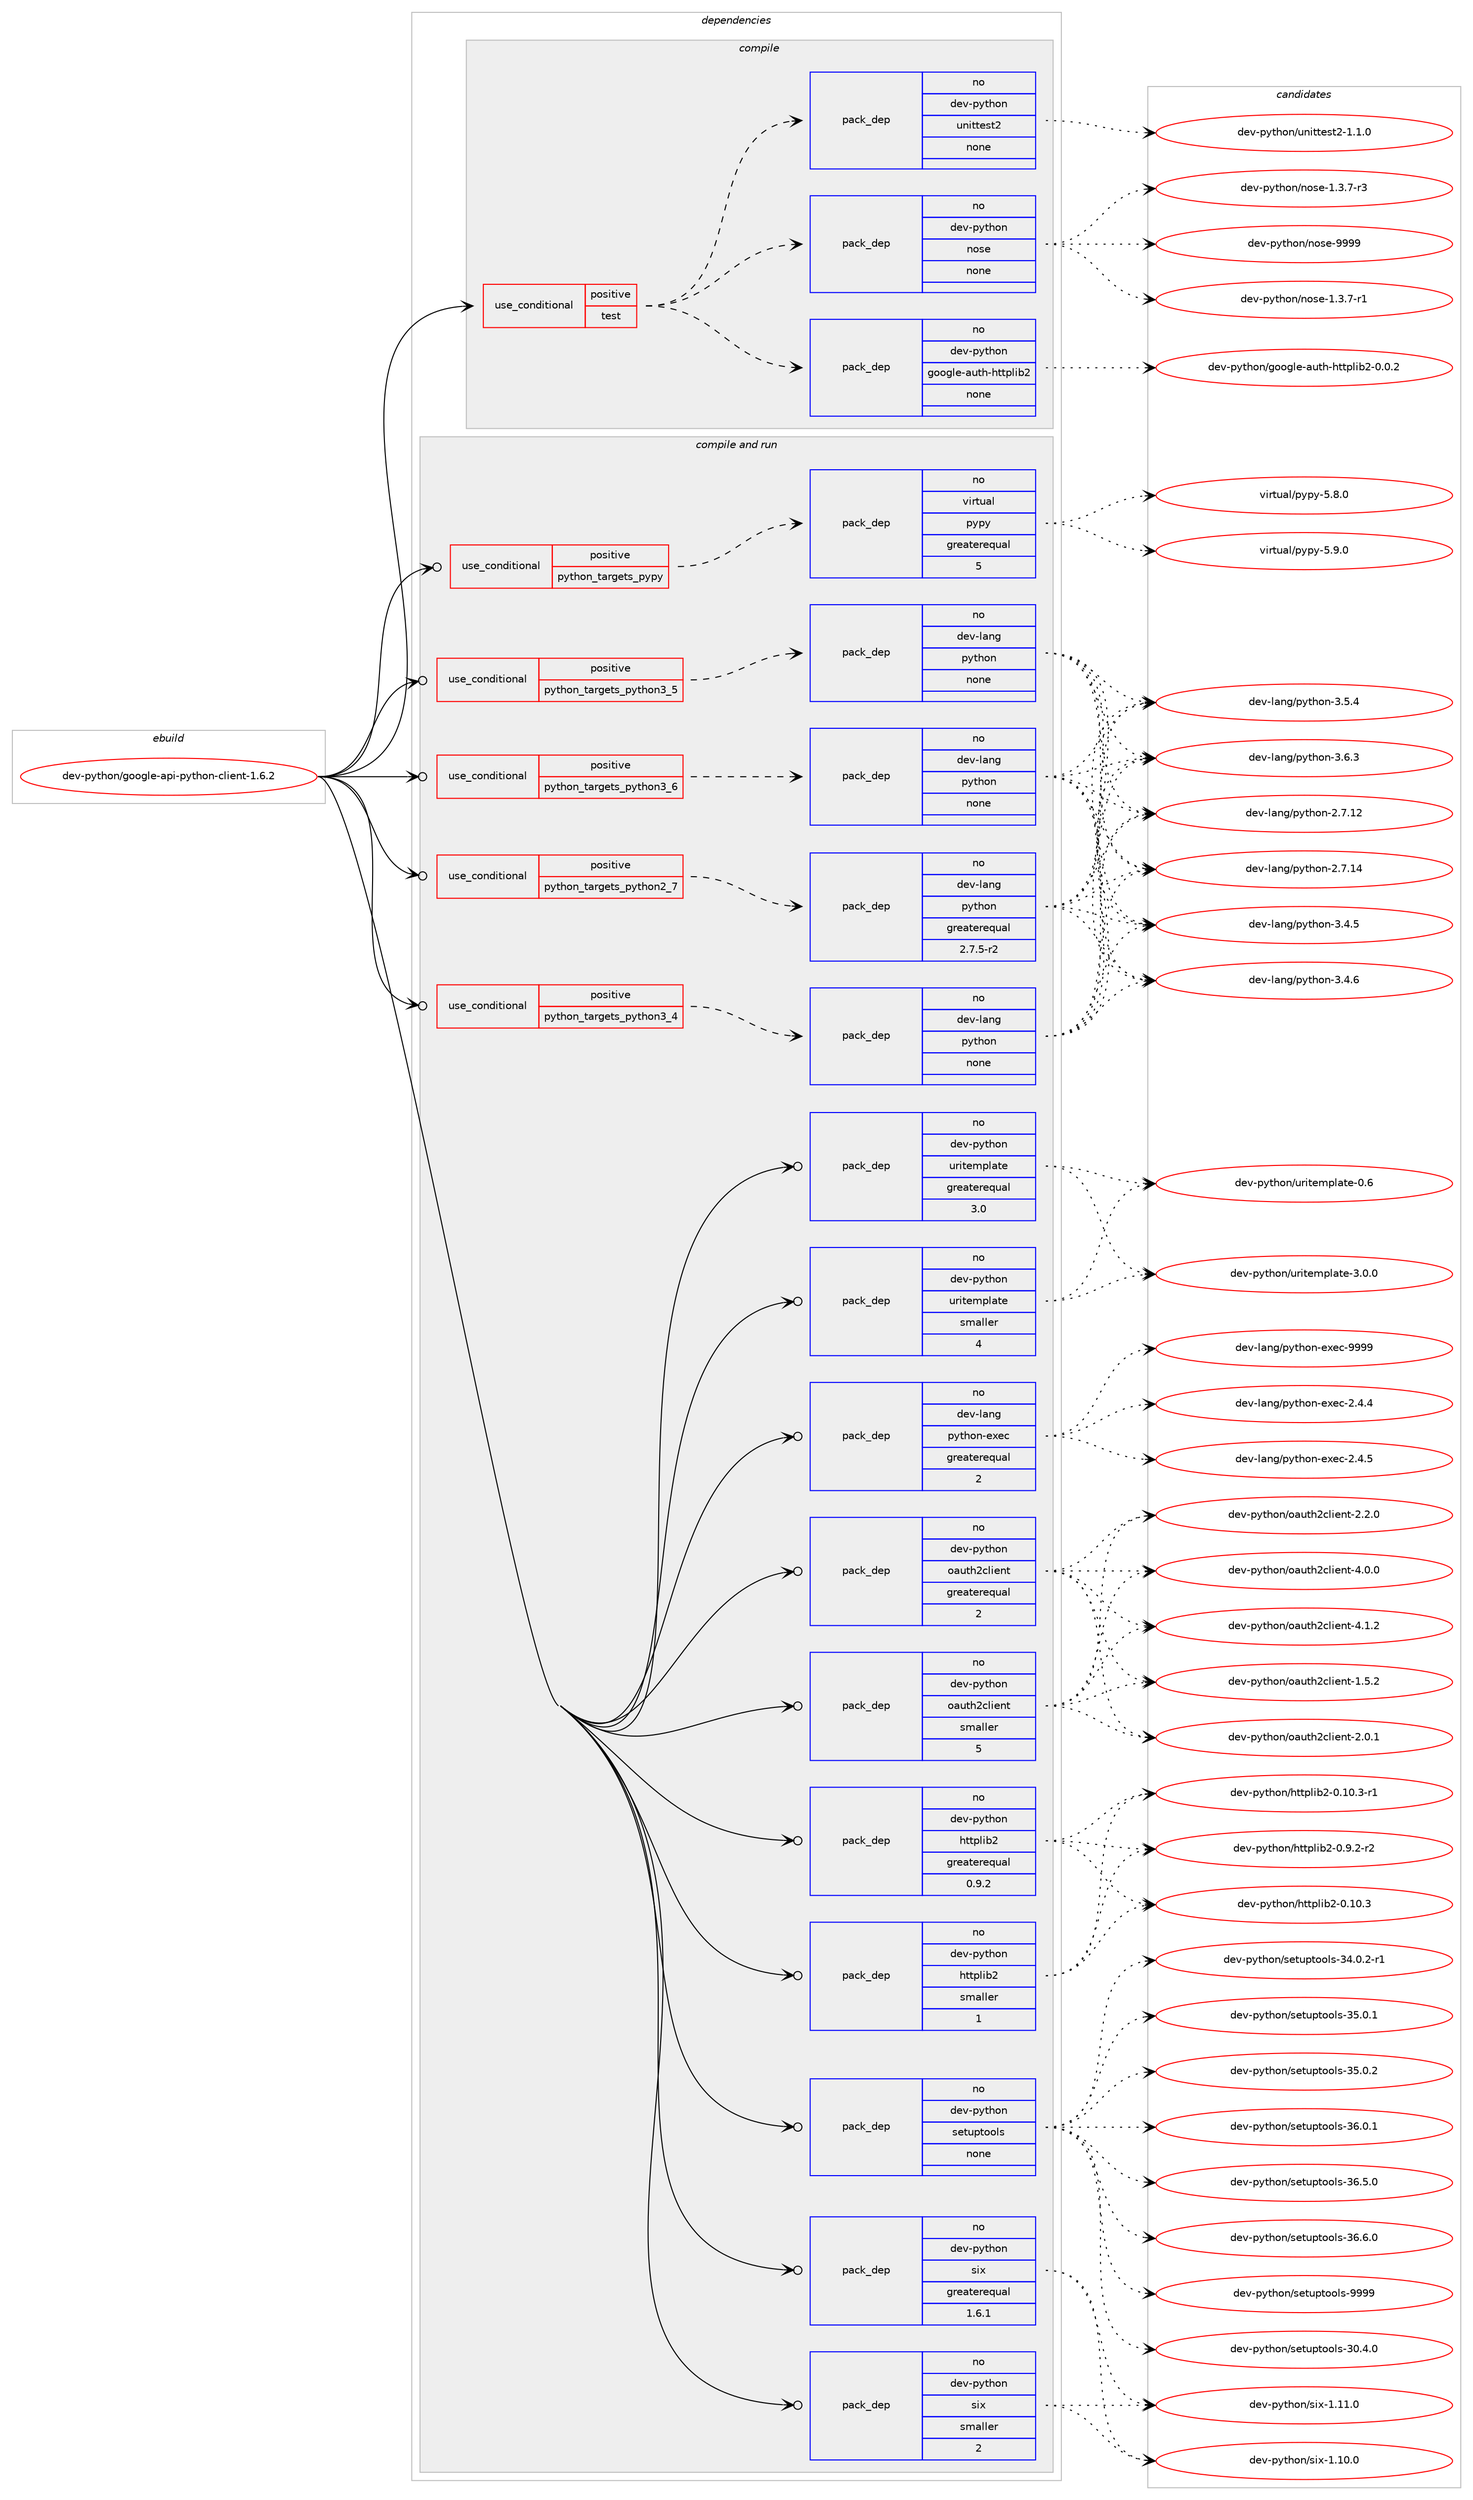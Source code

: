 digraph prolog {

# *************
# Graph options
# *************

newrank=true;
concentrate=true;
compound=true;
graph [rankdir=LR,fontname=Helvetica,fontsize=10,ranksep=1.5];#, ranksep=2.5, nodesep=0.2];
edge  [arrowhead=vee];
node  [fontname=Helvetica,fontsize=10];

# **********
# The ebuild
# **********

subgraph cluster_leftcol {
color=gray;
rank=same;
label=<<i>ebuild</i>>;
id [label="dev-python/google-api-python-client-1.6.2", color=red, width=4, href="../dev-python/google-api-python-client-1.6.2.svg"];
}

# ****************
# The dependencies
# ****************

subgraph cluster_midcol {
color=gray;
label=<<i>dependencies</i>>;
subgraph cluster_compile {
fillcolor="#eeeeee";
style=filled;
label=<<i>compile</i>>;
subgraph cond33394 {
dependency159457 [label=<<TABLE BORDER="0" CELLBORDER="1" CELLSPACING="0" CELLPADDING="4"><TR><TD ROWSPAN="3" CELLPADDING="10">use_conditional</TD></TR><TR><TD>positive</TD></TR><TR><TD>test</TD></TR></TABLE>>, shape=none, color=red];
subgraph pack122216 {
dependency159458 [label=<<TABLE BORDER="0" CELLBORDER="1" CELLSPACING="0" CELLPADDING="4" WIDTH="220"><TR><TD ROWSPAN="6" CELLPADDING="30">pack_dep</TD></TR><TR><TD WIDTH="110">no</TD></TR><TR><TD>dev-python</TD></TR><TR><TD>google-auth-httplib2</TD></TR><TR><TD>none</TD></TR><TR><TD></TD></TR></TABLE>>, shape=none, color=blue];
}
dependency159457:e -> dependency159458:w [weight=20,style="dashed",arrowhead="vee"];
subgraph pack122217 {
dependency159459 [label=<<TABLE BORDER="0" CELLBORDER="1" CELLSPACING="0" CELLPADDING="4" WIDTH="220"><TR><TD ROWSPAN="6" CELLPADDING="30">pack_dep</TD></TR><TR><TD WIDTH="110">no</TD></TR><TR><TD>dev-python</TD></TR><TR><TD>nose</TD></TR><TR><TD>none</TD></TR><TR><TD></TD></TR></TABLE>>, shape=none, color=blue];
}
dependency159457:e -> dependency159459:w [weight=20,style="dashed",arrowhead="vee"];
subgraph pack122218 {
dependency159460 [label=<<TABLE BORDER="0" CELLBORDER="1" CELLSPACING="0" CELLPADDING="4" WIDTH="220"><TR><TD ROWSPAN="6" CELLPADDING="30">pack_dep</TD></TR><TR><TD WIDTH="110">no</TD></TR><TR><TD>dev-python</TD></TR><TR><TD>unittest2</TD></TR><TR><TD>none</TD></TR><TR><TD></TD></TR></TABLE>>, shape=none, color=blue];
}
dependency159457:e -> dependency159460:w [weight=20,style="dashed",arrowhead="vee"];
}
id:e -> dependency159457:w [weight=20,style="solid",arrowhead="vee"];
}
subgraph cluster_compileandrun {
fillcolor="#eeeeee";
style=filled;
label=<<i>compile and run</i>>;
subgraph cond33395 {
dependency159461 [label=<<TABLE BORDER="0" CELLBORDER="1" CELLSPACING="0" CELLPADDING="4"><TR><TD ROWSPAN="3" CELLPADDING="10">use_conditional</TD></TR><TR><TD>positive</TD></TR><TR><TD>python_targets_pypy</TD></TR></TABLE>>, shape=none, color=red];
subgraph pack122219 {
dependency159462 [label=<<TABLE BORDER="0" CELLBORDER="1" CELLSPACING="0" CELLPADDING="4" WIDTH="220"><TR><TD ROWSPAN="6" CELLPADDING="30">pack_dep</TD></TR><TR><TD WIDTH="110">no</TD></TR><TR><TD>virtual</TD></TR><TR><TD>pypy</TD></TR><TR><TD>greaterequal</TD></TR><TR><TD>5</TD></TR></TABLE>>, shape=none, color=blue];
}
dependency159461:e -> dependency159462:w [weight=20,style="dashed",arrowhead="vee"];
}
id:e -> dependency159461:w [weight=20,style="solid",arrowhead="odotvee"];
subgraph cond33396 {
dependency159463 [label=<<TABLE BORDER="0" CELLBORDER="1" CELLSPACING="0" CELLPADDING="4"><TR><TD ROWSPAN="3" CELLPADDING="10">use_conditional</TD></TR><TR><TD>positive</TD></TR><TR><TD>python_targets_python2_7</TD></TR></TABLE>>, shape=none, color=red];
subgraph pack122220 {
dependency159464 [label=<<TABLE BORDER="0" CELLBORDER="1" CELLSPACING="0" CELLPADDING="4" WIDTH="220"><TR><TD ROWSPAN="6" CELLPADDING="30">pack_dep</TD></TR><TR><TD WIDTH="110">no</TD></TR><TR><TD>dev-lang</TD></TR><TR><TD>python</TD></TR><TR><TD>greaterequal</TD></TR><TR><TD>2.7.5-r2</TD></TR></TABLE>>, shape=none, color=blue];
}
dependency159463:e -> dependency159464:w [weight=20,style="dashed",arrowhead="vee"];
}
id:e -> dependency159463:w [weight=20,style="solid",arrowhead="odotvee"];
subgraph cond33397 {
dependency159465 [label=<<TABLE BORDER="0" CELLBORDER="1" CELLSPACING="0" CELLPADDING="4"><TR><TD ROWSPAN="3" CELLPADDING="10">use_conditional</TD></TR><TR><TD>positive</TD></TR><TR><TD>python_targets_python3_4</TD></TR></TABLE>>, shape=none, color=red];
subgraph pack122221 {
dependency159466 [label=<<TABLE BORDER="0" CELLBORDER="1" CELLSPACING="0" CELLPADDING="4" WIDTH="220"><TR><TD ROWSPAN="6" CELLPADDING="30">pack_dep</TD></TR><TR><TD WIDTH="110">no</TD></TR><TR><TD>dev-lang</TD></TR><TR><TD>python</TD></TR><TR><TD>none</TD></TR><TR><TD></TD></TR></TABLE>>, shape=none, color=blue];
}
dependency159465:e -> dependency159466:w [weight=20,style="dashed",arrowhead="vee"];
}
id:e -> dependency159465:w [weight=20,style="solid",arrowhead="odotvee"];
subgraph cond33398 {
dependency159467 [label=<<TABLE BORDER="0" CELLBORDER="1" CELLSPACING="0" CELLPADDING="4"><TR><TD ROWSPAN="3" CELLPADDING="10">use_conditional</TD></TR><TR><TD>positive</TD></TR><TR><TD>python_targets_python3_5</TD></TR></TABLE>>, shape=none, color=red];
subgraph pack122222 {
dependency159468 [label=<<TABLE BORDER="0" CELLBORDER="1" CELLSPACING="0" CELLPADDING="4" WIDTH="220"><TR><TD ROWSPAN="6" CELLPADDING="30">pack_dep</TD></TR><TR><TD WIDTH="110">no</TD></TR><TR><TD>dev-lang</TD></TR><TR><TD>python</TD></TR><TR><TD>none</TD></TR><TR><TD></TD></TR></TABLE>>, shape=none, color=blue];
}
dependency159467:e -> dependency159468:w [weight=20,style="dashed",arrowhead="vee"];
}
id:e -> dependency159467:w [weight=20,style="solid",arrowhead="odotvee"];
subgraph cond33399 {
dependency159469 [label=<<TABLE BORDER="0" CELLBORDER="1" CELLSPACING="0" CELLPADDING="4"><TR><TD ROWSPAN="3" CELLPADDING="10">use_conditional</TD></TR><TR><TD>positive</TD></TR><TR><TD>python_targets_python3_6</TD></TR></TABLE>>, shape=none, color=red];
subgraph pack122223 {
dependency159470 [label=<<TABLE BORDER="0" CELLBORDER="1" CELLSPACING="0" CELLPADDING="4" WIDTH="220"><TR><TD ROWSPAN="6" CELLPADDING="30">pack_dep</TD></TR><TR><TD WIDTH="110">no</TD></TR><TR><TD>dev-lang</TD></TR><TR><TD>python</TD></TR><TR><TD>none</TD></TR><TR><TD></TD></TR></TABLE>>, shape=none, color=blue];
}
dependency159469:e -> dependency159470:w [weight=20,style="dashed",arrowhead="vee"];
}
id:e -> dependency159469:w [weight=20,style="solid",arrowhead="odotvee"];
subgraph pack122224 {
dependency159471 [label=<<TABLE BORDER="0" CELLBORDER="1" CELLSPACING="0" CELLPADDING="4" WIDTH="220"><TR><TD ROWSPAN="6" CELLPADDING="30">pack_dep</TD></TR><TR><TD WIDTH="110">no</TD></TR><TR><TD>dev-lang</TD></TR><TR><TD>python-exec</TD></TR><TR><TD>greaterequal</TD></TR><TR><TD>2</TD></TR></TABLE>>, shape=none, color=blue];
}
id:e -> dependency159471:w [weight=20,style="solid",arrowhead="odotvee"];
subgraph pack122225 {
dependency159472 [label=<<TABLE BORDER="0" CELLBORDER="1" CELLSPACING="0" CELLPADDING="4" WIDTH="220"><TR><TD ROWSPAN="6" CELLPADDING="30">pack_dep</TD></TR><TR><TD WIDTH="110">no</TD></TR><TR><TD>dev-python</TD></TR><TR><TD>httplib2</TD></TR><TR><TD>greaterequal</TD></TR><TR><TD>0.9.2</TD></TR></TABLE>>, shape=none, color=blue];
}
id:e -> dependency159472:w [weight=20,style="solid",arrowhead="odotvee"];
subgraph pack122226 {
dependency159473 [label=<<TABLE BORDER="0" CELLBORDER="1" CELLSPACING="0" CELLPADDING="4" WIDTH="220"><TR><TD ROWSPAN="6" CELLPADDING="30">pack_dep</TD></TR><TR><TD WIDTH="110">no</TD></TR><TR><TD>dev-python</TD></TR><TR><TD>httplib2</TD></TR><TR><TD>smaller</TD></TR><TR><TD>1</TD></TR></TABLE>>, shape=none, color=blue];
}
id:e -> dependency159473:w [weight=20,style="solid",arrowhead="odotvee"];
subgraph pack122227 {
dependency159474 [label=<<TABLE BORDER="0" CELLBORDER="1" CELLSPACING="0" CELLPADDING="4" WIDTH="220"><TR><TD ROWSPAN="6" CELLPADDING="30">pack_dep</TD></TR><TR><TD WIDTH="110">no</TD></TR><TR><TD>dev-python</TD></TR><TR><TD>oauth2client</TD></TR><TR><TD>greaterequal</TD></TR><TR><TD>2</TD></TR></TABLE>>, shape=none, color=blue];
}
id:e -> dependency159474:w [weight=20,style="solid",arrowhead="odotvee"];
subgraph pack122228 {
dependency159475 [label=<<TABLE BORDER="0" CELLBORDER="1" CELLSPACING="0" CELLPADDING="4" WIDTH="220"><TR><TD ROWSPAN="6" CELLPADDING="30">pack_dep</TD></TR><TR><TD WIDTH="110">no</TD></TR><TR><TD>dev-python</TD></TR><TR><TD>oauth2client</TD></TR><TR><TD>smaller</TD></TR><TR><TD>5</TD></TR></TABLE>>, shape=none, color=blue];
}
id:e -> dependency159475:w [weight=20,style="solid",arrowhead="odotvee"];
subgraph pack122229 {
dependency159476 [label=<<TABLE BORDER="0" CELLBORDER="1" CELLSPACING="0" CELLPADDING="4" WIDTH="220"><TR><TD ROWSPAN="6" CELLPADDING="30">pack_dep</TD></TR><TR><TD WIDTH="110">no</TD></TR><TR><TD>dev-python</TD></TR><TR><TD>setuptools</TD></TR><TR><TD>none</TD></TR><TR><TD></TD></TR></TABLE>>, shape=none, color=blue];
}
id:e -> dependency159476:w [weight=20,style="solid",arrowhead="odotvee"];
subgraph pack122230 {
dependency159477 [label=<<TABLE BORDER="0" CELLBORDER="1" CELLSPACING="0" CELLPADDING="4" WIDTH="220"><TR><TD ROWSPAN="6" CELLPADDING="30">pack_dep</TD></TR><TR><TD WIDTH="110">no</TD></TR><TR><TD>dev-python</TD></TR><TR><TD>six</TD></TR><TR><TD>greaterequal</TD></TR><TR><TD>1.6.1</TD></TR></TABLE>>, shape=none, color=blue];
}
id:e -> dependency159477:w [weight=20,style="solid",arrowhead="odotvee"];
subgraph pack122231 {
dependency159478 [label=<<TABLE BORDER="0" CELLBORDER="1" CELLSPACING="0" CELLPADDING="4" WIDTH="220"><TR><TD ROWSPAN="6" CELLPADDING="30">pack_dep</TD></TR><TR><TD WIDTH="110">no</TD></TR><TR><TD>dev-python</TD></TR><TR><TD>six</TD></TR><TR><TD>smaller</TD></TR><TR><TD>2</TD></TR></TABLE>>, shape=none, color=blue];
}
id:e -> dependency159478:w [weight=20,style="solid",arrowhead="odotvee"];
subgraph pack122232 {
dependency159479 [label=<<TABLE BORDER="0" CELLBORDER="1" CELLSPACING="0" CELLPADDING="4" WIDTH="220"><TR><TD ROWSPAN="6" CELLPADDING="30">pack_dep</TD></TR><TR><TD WIDTH="110">no</TD></TR><TR><TD>dev-python</TD></TR><TR><TD>uritemplate</TD></TR><TR><TD>greaterequal</TD></TR><TR><TD>3.0</TD></TR></TABLE>>, shape=none, color=blue];
}
id:e -> dependency159479:w [weight=20,style="solid",arrowhead="odotvee"];
subgraph pack122233 {
dependency159480 [label=<<TABLE BORDER="0" CELLBORDER="1" CELLSPACING="0" CELLPADDING="4" WIDTH="220"><TR><TD ROWSPAN="6" CELLPADDING="30">pack_dep</TD></TR><TR><TD WIDTH="110">no</TD></TR><TR><TD>dev-python</TD></TR><TR><TD>uritemplate</TD></TR><TR><TD>smaller</TD></TR><TR><TD>4</TD></TR></TABLE>>, shape=none, color=blue];
}
id:e -> dependency159480:w [weight=20,style="solid",arrowhead="odotvee"];
}
subgraph cluster_run {
fillcolor="#eeeeee";
style=filled;
label=<<i>run</i>>;
}
}

# **************
# The candidates
# **************

subgraph cluster_choices {
rank=same;
color=gray;
label=<<i>candidates</i>>;

subgraph choice122216 {
color=black;
nodesep=1;
choice10010111845112121116104111110471031111111031081014597117116104451041161161121081059850454846484650 [label="dev-python/google-auth-httplib2-0.0.2", color=red, width=4,href="../dev-python/google-auth-httplib2-0.0.2.svg"];
dependency159458:e -> choice10010111845112121116104111110471031111111031081014597117116104451041161161121081059850454846484650:w [style=dotted,weight="100"];
}
subgraph choice122217 {
color=black;
nodesep=1;
choice10010111845112121116104111110471101111151014549465146554511449 [label="dev-python/nose-1.3.7-r1", color=red, width=4,href="../dev-python/nose-1.3.7-r1.svg"];
choice10010111845112121116104111110471101111151014549465146554511451 [label="dev-python/nose-1.3.7-r3", color=red, width=4,href="../dev-python/nose-1.3.7-r3.svg"];
choice10010111845112121116104111110471101111151014557575757 [label="dev-python/nose-9999", color=red, width=4,href="../dev-python/nose-9999.svg"];
dependency159459:e -> choice10010111845112121116104111110471101111151014549465146554511449:w [style=dotted,weight="100"];
dependency159459:e -> choice10010111845112121116104111110471101111151014549465146554511451:w [style=dotted,weight="100"];
dependency159459:e -> choice10010111845112121116104111110471101111151014557575757:w [style=dotted,weight="100"];
}
subgraph choice122218 {
color=black;
nodesep=1;
choice100101118451121211161041111104711711010511611610111511650454946494648 [label="dev-python/unittest2-1.1.0", color=red, width=4,href="../dev-python/unittest2-1.1.0.svg"];
dependency159460:e -> choice100101118451121211161041111104711711010511611610111511650454946494648:w [style=dotted,weight="100"];
}
subgraph choice122219 {
color=black;
nodesep=1;
choice1181051141161179710847112121112121455346564648 [label="virtual/pypy-5.8.0", color=red, width=4,href="../virtual/pypy-5.8.0.svg"];
choice1181051141161179710847112121112121455346574648 [label="virtual/pypy-5.9.0", color=red, width=4,href="../virtual/pypy-5.9.0.svg"];
dependency159462:e -> choice1181051141161179710847112121112121455346564648:w [style=dotted,weight="100"];
dependency159462:e -> choice1181051141161179710847112121112121455346574648:w [style=dotted,weight="100"];
}
subgraph choice122220 {
color=black;
nodesep=1;
choice10010111845108971101034711212111610411111045504655464950 [label="dev-lang/python-2.7.12", color=red, width=4,href="../dev-lang/python-2.7.12.svg"];
choice10010111845108971101034711212111610411111045504655464952 [label="dev-lang/python-2.7.14", color=red, width=4,href="../dev-lang/python-2.7.14.svg"];
choice100101118451089711010347112121116104111110455146524653 [label="dev-lang/python-3.4.5", color=red, width=4,href="../dev-lang/python-3.4.5.svg"];
choice100101118451089711010347112121116104111110455146524654 [label="dev-lang/python-3.4.6", color=red, width=4,href="../dev-lang/python-3.4.6.svg"];
choice100101118451089711010347112121116104111110455146534652 [label="dev-lang/python-3.5.4", color=red, width=4,href="../dev-lang/python-3.5.4.svg"];
choice100101118451089711010347112121116104111110455146544651 [label="dev-lang/python-3.6.3", color=red, width=4,href="../dev-lang/python-3.6.3.svg"];
dependency159464:e -> choice10010111845108971101034711212111610411111045504655464950:w [style=dotted,weight="100"];
dependency159464:e -> choice10010111845108971101034711212111610411111045504655464952:w [style=dotted,weight="100"];
dependency159464:e -> choice100101118451089711010347112121116104111110455146524653:w [style=dotted,weight="100"];
dependency159464:e -> choice100101118451089711010347112121116104111110455146524654:w [style=dotted,weight="100"];
dependency159464:e -> choice100101118451089711010347112121116104111110455146534652:w [style=dotted,weight="100"];
dependency159464:e -> choice100101118451089711010347112121116104111110455146544651:w [style=dotted,weight="100"];
}
subgraph choice122221 {
color=black;
nodesep=1;
choice10010111845108971101034711212111610411111045504655464950 [label="dev-lang/python-2.7.12", color=red, width=4,href="../dev-lang/python-2.7.12.svg"];
choice10010111845108971101034711212111610411111045504655464952 [label="dev-lang/python-2.7.14", color=red, width=4,href="../dev-lang/python-2.7.14.svg"];
choice100101118451089711010347112121116104111110455146524653 [label="dev-lang/python-3.4.5", color=red, width=4,href="../dev-lang/python-3.4.5.svg"];
choice100101118451089711010347112121116104111110455146524654 [label="dev-lang/python-3.4.6", color=red, width=4,href="../dev-lang/python-3.4.6.svg"];
choice100101118451089711010347112121116104111110455146534652 [label="dev-lang/python-3.5.4", color=red, width=4,href="../dev-lang/python-3.5.4.svg"];
choice100101118451089711010347112121116104111110455146544651 [label="dev-lang/python-3.6.3", color=red, width=4,href="../dev-lang/python-3.6.3.svg"];
dependency159466:e -> choice10010111845108971101034711212111610411111045504655464950:w [style=dotted,weight="100"];
dependency159466:e -> choice10010111845108971101034711212111610411111045504655464952:w [style=dotted,weight="100"];
dependency159466:e -> choice100101118451089711010347112121116104111110455146524653:w [style=dotted,weight="100"];
dependency159466:e -> choice100101118451089711010347112121116104111110455146524654:w [style=dotted,weight="100"];
dependency159466:e -> choice100101118451089711010347112121116104111110455146534652:w [style=dotted,weight="100"];
dependency159466:e -> choice100101118451089711010347112121116104111110455146544651:w [style=dotted,weight="100"];
}
subgraph choice122222 {
color=black;
nodesep=1;
choice10010111845108971101034711212111610411111045504655464950 [label="dev-lang/python-2.7.12", color=red, width=4,href="../dev-lang/python-2.7.12.svg"];
choice10010111845108971101034711212111610411111045504655464952 [label="dev-lang/python-2.7.14", color=red, width=4,href="../dev-lang/python-2.7.14.svg"];
choice100101118451089711010347112121116104111110455146524653 [label="dev-lang/python-3.4.5", color=red, width=4,href="../dev-lang/python-3.4.5.svg"];
choice100101118451089711010347112121116104111110455146524654 [label="dev-lang/python-3.4.6", color=red, width=4,href="../dev-lang/python-3.4.6.svg"];
choice100101118451089711010347112121116104111110455146534652 [label="dev-lang/python-3.5.4", color=red, width=4,href="../dev-lang/python-3.5.4.svg"];
choice100101118451089711010347112121116104111110455146544651 [label="dev-lang/python-3.6.3", color=red, width=4,href="../dev-lang/python-3.6.3.svg"];
dependency159468:e -> choice10010111845108971101034711212111610411111045504655464950:w [style=dotted,weight="100"];
dependency159468:e -> choice10010111845108971101034711212111610411111045504655464952:w [style=dotted,weight="100"];
dependency159468:e -> choice100101118451089711010347112121116104111110455146524653:w [style=dotted,weight="100"];
dependency159468:e -> choice100101118451089711010347112121116104111110455146524654:w [style=dotted,weight="100"];
dependency159468:e -> choice100101118451089711010347112121116104111110455146534652:w [style=dotted,weight="100"];
dependency159468:e -> choice100101118451089711010347112121116104111110455146544651:w [style=dotted,weight="100"];
}
subgraph choice122223 {
color=black;
nodesep=1;
choice10010111845108971101034711212111610411111045504655464950 [label="dev-lang/python-2.7.12", color=red, width=4,href="../dev-lang/python-2.7.12.svg"];
choice10010111845108971101034711212111610411111045504655464952 [label="dev-lang/python-2.7.14", color=red, width=4,href="../dev-lang/python-2.7.14.svg"];
choice100101118451089711010347112121116104111110455146524653 [label="dev-lang/python-3.4.5", color=red, width=4,href="../dev-lang/python-3.4.5.svg"];
choice100101118451089711010347112121116104111110455146524654 [label="dev-lang/python-3.4.6", color=red, width=4,href="../dev-lang/python-3.4.6.svg"];
choice100101118451089711010347112121116104111110455146534652 [label="dev-lang/python-3.5.4", color=red, width=4,href="../dev-lang/python-3.5.4.svg"];
choice100101118451089711010347112121116104111110455146544651 [label="dev-lang/python-3.6.3", color=red, width=4,href="../dev-lang/python-3.6.3.svg"];
dependency159470:e -> choice10010111845108971101034711212111610411111045504655464950:w [style=dotted,weight="100"];
dependency159470:e -> choice10010111845108971101034711212111610411111045504655464952:w [style=dotted,weight="100"];
dependency159470:e -> choice100101118451089711010347112121116104111110455146524653:w [style=dotted,weight="100"];
dependency159470:e -> choice100101118451089711010347112121116104111110455146524654:w [style=dotted,weight="100"];
dependency159470:e -> choice100101118451089711010347112121116104111110455146534652:w [style=dotted,weight="100"];
dependency159470:e -> choice100101118451089711010347112121116104111110455146544651:w [style=dotted,weight="100"];
}
subgraph choice122224 {
color=black;
nodesep=1;
choice1001011184510897110103471121211161041111104510112010199455046524652 [label="dev-lang/python-exec-2.4.4", color=red, width=4,href="../dev-lang/python-exec-2.4.4.svg"];
choice1001011184510897110103471121211161041111104510112010199455046524653 [label="dev-lang/python-exec-2.4.5", color=red, width=4,href="../dev-lang/python-exec-2.4.5.svg"];
choice10010111845108971101034711212111610411111045101120101994557575757 [label="dev-lang/python-exec-9999", color=red, width=4,href="../dev-lang/python-exec-9999.svg"];
dependency159471:e -> choice1001011184510897110103471121211161041111104510112010199455046524652:w [style=dotted,weight="100"];
dependency159471:e -> choice1001011184510897110103471121211161041111104510112010199455046524653:w [style=dotted,weight="100"];
dependency159471:e -> choice10010111845108971101034711212111610411111045101120101994557575757:w [style=dotted,weight="100"];
}
subgraph choice122225 {
color=black;
nodesep=1;
choice1001011184511212111610411111047104116116112108105985045484649484651 [label="dev-python/httplib2-0.10.3", color=red, width=4,href="../dev-python/httplib2-0.10.3.svg"];
choice10010111845112121116104111110471041161161121081059850454846494846514511449 [label="dev-python/httplib2-0.10.3-r1", color=red, width=4,href="../dev-python/httplib2-0.10.3-r1.svg"];
choice100101118451121211161041111104710411611611210810598504548465746504511450 [label="dev-python/httplib2-0.9.2-r2", color=red, width=4,href="../dev-python/httplib2-0.9.2-r2.svg"];
dependency159472:e -> choice1001011184511212111610411111047104116116112108105985045484649484651:w [style=dotted,weight="100"];
dependency159472:e -> choice10010111845112121116104111110471041161161121081059850454846494846514511449:w [style=dotted,weight="100"];
dependency159472:e -> choice100101118451121211161041111104710411611611210810598504548465746504511450:w [style=dotted,weight="100"];
}
subgraph choice122226 {
color=black;
nodesep=1;
choice1001011184511212111610411111047104116116112108105985045484649484651 [label="dev-python/httplib2-0.10.3", color=red, width=4,href="../dev-python/httplib2-0.10.3.svg"];
choice10010111845112121116104111110471041161161121081059850454846494846514511449 [label="dev-python/httplib2-0.10.3-r1", color=red, width=4,href="../dev-python/httplib2-0.10.3-r1.svg"];
choice100101118451121211161041111104710411611611210810598504548465746504511450 [label="dev-python/httplib2-0.9.2-r2", color=red, width=4,href="../dev-python/httplib2-0.9.2-r2.svg"];
dependency159473:e -> choice1001011184511212111610411111047104116116112108105985045484649484651:w [style=dotted,weight="100"];
dependency159473:e -> choice10010111845112121116104111110471041161161121081059850454846494846514511449:w [style=dotted,weight="100"];
dependency159473:e -> choice100101118451121211161041111104710411611611210810598504548465746504511450:w [style=dotted,weight="100"];
}
subgraph choice122227 {
color=black;
nodesep=1;
choice1001011184511212111610411111047111971171161045099108105101110116454946534650 [label="dev-python/oauth2client-1.5.2", color=red, width=4,href="../dev-python/oauth2client-1.5.2.svg"];
choice1001011184511212111610411111047111971171161045099108105101110116455046484649 [label="dev-python/oauth2client-2.0.1", color=red, width=4,href="../dev-python/oauth2client-2.0.1.svg"];
choice1001011184511212111610411111047111971171161045099108105101110116455046504648 [label="dev-python/oauth2client-2.2.0", color=red, width=4,href="../dev-python/oauth2client-2.2.0.svg"];
choice1001011184511212111610411111047111971171161045099108105101110116455246484648 [label="dev-python/oauth2client-4.0.0", color=red, width=4,href="../dev-python/oauth2client-4.0.0.svg"];
choice1001011184511212111610411111047111971171161045099108105101110116455246494650 [label="dev-python/oauth2client-4.1.2", color=red, width=4,href="../dev-python/oauth2client-4.1.2.svg"];
dependency159474:e -> choice1001011184511212111610411111047111971171161045099108105101110116454946534650:w [style=dotted,weight="100"];
dependency159474:e -> choice1001011184511212111610411111047111971171161045099108105101110116455046484649:w [style=dotted,weight="100"];
dependency159474:e -> choice1001011184511212111610411111047111971171161045099108105101110116455046504648:w [style=dotted,weight="100"];
dependency159474:e -> choice1001011184511212111610411111047111971171161045099108105101110116455246484648:w [style=dotted,weight="100"];
dependency159474:e -> choice1001011184511212111610411111047111971171161045099108105101110116455246494650:w [style=dotted,weight="100"];
}
subgraph choice122228 {
color=black;
nodesep=1;
choice1001011184511212111610411111047111971171161045099108105101110116454946534650 [label="dev-python/oauth2client-1.5.2", color=red, width=4,href="../dev-python/oauth2client-1.5.2.svg"];
choice1001011184511212111610411111047111971171161045099108105101110116455046484649 [label="dev-python/oauth2client-2.0.1", color=red, width=4,href="../dev-python/oauth2client-2.0.1.svg"];
choice1001011184511212111610411111047111971171161045099108105101110116455046504648 [label="dev-python/oauth2client-2.2.0", color=red, width=4,href="../dev-python/oauth2client-2.2.0.svg"];
choice1001011184511212111610411111047111971171161045099108105101110116455246484648 [label="dev-python/oauth2client-4.0.0", color=red, width=4,href="../dev-python/oauth2client-4.0.0.svg"];
choice1001011184511212111610411111047111971171161045099108105101110116455246494650 [label="dev-python/oauth2client-4.1.2", color=red, width=4,href="../dev-python/oauth2client-4.1.2.svg"];
dependency159475:e -> choice1001011184511212111610411111047111971171161045099108105101110116454946534650:w [style=dotted,weight="100"];
dependency159475:e -> choice1001011184511212111610411111047111971171161045099108105101110116455046484649:w [style=dotted,weight="100"];
dependency159475:e -> choice1001011184511212111610411111047111971171161045099108105101110116455046504648:w [style=dotted,weight="100"];
dependency159475:e -> choice1001011184511212111610411111047111971171161045099108105101110116455246484648:w [style=dotted,weight="100"];
dependency159475:e -> choice1001011184511212111610411111047111971171161045099108105101110116455246494650:w [style=dotted,weight="100"];
}
subgraph choice122229 {
color=black;
nodesep=1;
choice100101118451121211161041111104711510111611711211611111110811545514846524648 [label="dev-python/setuptools-30.4.0", color=red, width=4,href="../dev-python/setuptools-30.4.0.svg"];
choice1001011184511212111610411111047115101116117112116111111108115455152464846504511449 [label="dev-python/setuptools-34.0.2-r1", color=red, width=4,href="../dev-python/setuptools-34.0.2-r1.svg"];
choice100101118451121211161041111104711510111611711211611111110811545515346484649 [label="dev-python/setuptools-35.0.1", color=red, width=4,href="../dev-python/setuptools-35.0.1.svg"];
choice100101118451121211161041111104711510111611711211611111110811545515346484650 [label="dev-python/setuptools-35.0.2", color=red, width=4,href="../dev-python/setuptools-35.0.2.svg"];
choice100101118451121211161041111104711510111611711211611111110811545515446484649 [label="dev-python/setuptools-36.0.1", color=red, width=4,href="../dev-python/setuptools-36.0.1.svg"];
choice100101118451121211161041111104711510111611711211611111110811545515446534648 [label="dev-python/setuptools-36.5.0", color=red, width=4,href="../dev-python/setuptools-36.5.0.svg"];
choice100101118451121211161041111104711510111611711211611111110811545515446544648 [label="dev-python/setuptools-36.6.0", color=red, width=4,href="../dev-python/setuptools-36.6.0.svg"];
choice10010111845112121116104111110471151011161171121161111111081154557575757 [label="dev-python/setuptools-9999", color=red, width=4,href="../dev-python/setuptools-9999.svg"];
dependency159476:e -> choice100101118451121211161041111104711510111611711211611111110811545514846524648:w [style=dotted,weight="100"];
dependency159476:e -> choice1001011184511212111610411111047115101116117112116111111108115455152464846504511449:w [style=dotted,weight="100"];
dependency159476:e -> choice100101118451121211161041111104711510111611711211611111110811545515346484649:w [style=dotted,weight="100"];
dependency159476:e -> choice100101118451121211161041111104711510111611711211611111110811545515346484650:w [style=dotted,weight="100"];
dependency159476:e -> choice100101118451121211161041111104711510111611711211611111110811545515446484649:w [style=dotted,weight="100"];
dependency159476:e -> choice100101118451121211161041111104711510111611711211611111110811545515446534648:w [style=dotted,weight="100"];
dependency159476:e -> choice100101118451121211161041111104711510111611711211611111110811545515446544648:w [style=dotted,weight="100"];
dependency159476:e -> choice10010111845112121116104111110471151011161171121161111111081154557575757:w [style=dotted,weight="100"];
}
subgraph choice122230 {
color=black;
nodesep=1;
choice100101118451121211161041111104711510512045494649484648 [label="dev-python/six-1.10.0", color=red, width=4,href="../dev-python/six-1.10.0.svg"];
choice100101118451121211161041111104711510512045494649494648 [label="dev-python/six-1.11.0", color=red, width=4,href="../dev-python/six-1.11.0.svg"];
dependency159477:e -> choice100101118451121211161041111104711510512045494649484648:w [style=dotted,weight="100"];
dependency159477:e -> choice100101118451121211161041111104711510512045494649494648:w [style=dotted,weight="100"];
}
subgraph choice122231 {
color=black;
nodesep=1;
choice100101118451121211161041111104711510512045494649484648 [label="dev-python/six-1.10.0", color=red, width=4,href="../dev-python/six-1.10.0.svg"];
choice100101118451121211161041111104711510512045494649494648 [label="dev-python/six-1.11.0", color=red, width=4,href="../dev-python/six-1.11.0.svg"];
dependency159478:e -> choice100101118451121211161041111104711510512045494649484648:w [style=dotted,weight="100"];
dependency159478:e -> choice100101118451121211161041111104711510512045494649494648:w [style=dotted,weight="100"];
}
subgraph choice122232 {
color=black;
nodesep=1;
choice10010111845112121116104111110471171141051161011091121089711610145484654 [label="dev-python/uritemplate-0.6", color=red, width=4,href="../dev-python/uritemplate-0.6.svg"];
choice100101118451121211161041111104711711410511610110911210897116101455146484648 [label="dev-python/uritemplate-3.0.0", color=red, width=4,href="../dev-python/uritemplate-3.0.0.svg"];
dependency159479:e -> choice10010111845112121116104111110471171141051161011091121089711610145484654:w [style=dotted,weight="100"];
dependency159479:e -> choice100101118451121211161041111104711711410511610110911210897116101455146484648:w [style=dotted,weight="100"];
}
subgraph choice122233 {
color=black;
nodesep=1;
choice10010111845112121116104111110471171141051161011091121089711610145484654 [label="dev-python/uritemplate-0.6", color=red, width=4,href="../dev-python/uritemplate-0.6.svg"];
choice100101118451121211161041111104711711410511610110911210897116101455146484648 [label="dev-python/uritemplate-3.0.0", color=red, width=4,href="../dev-python/uritemplate-3.0.0.svg"];
dependency159480:e -> choice10010111845112121116104111110471171141051161011091121089711610145484654:w [style=dotted,weight="100"];
dependency159480:e -> choice100101118451121211161041111104711711410511610110911210897116101455146484648:w [style=dotted,weight="100"];
}
}

}
